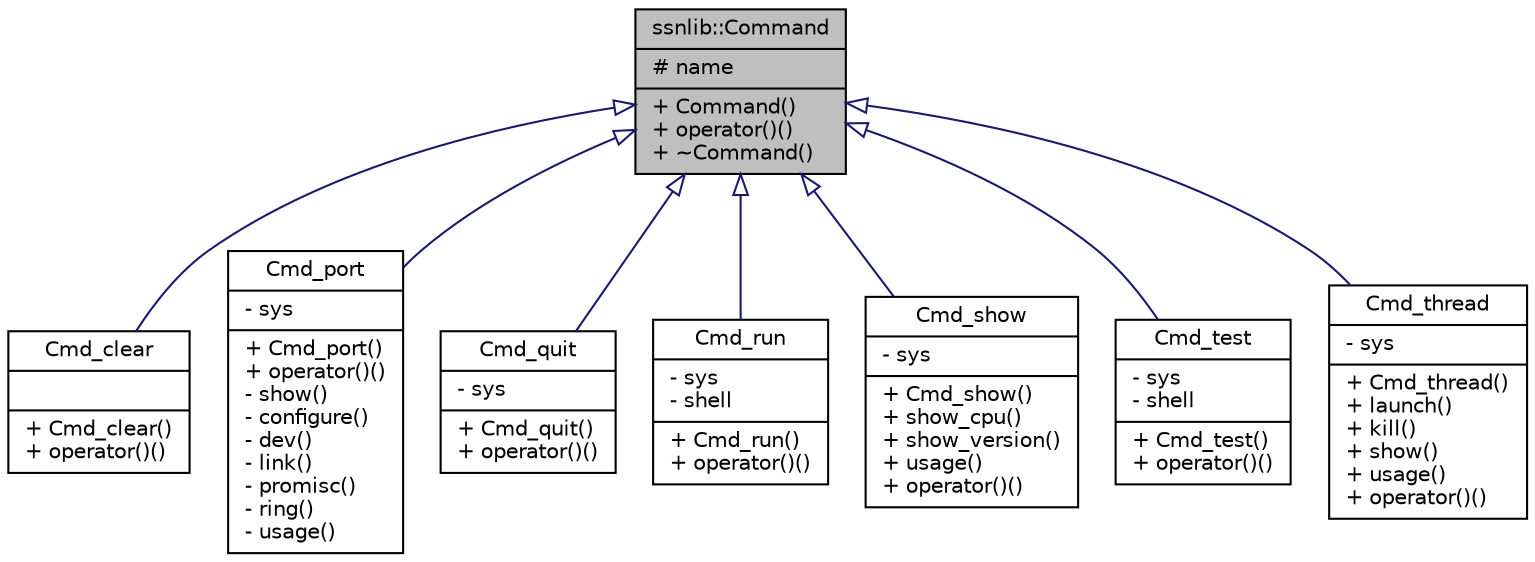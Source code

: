 digraph "ssnlib::Command"
{
  edge [fontname="Helvetica",fontsize="10",labelfontname="Helvetica",labelfontsize="10"];
  node [fontname="Helvetica",fontsize="10",shape=record];
  Node1 [label="{ssnlib::Command\n|# name\l|+ Command()\l+ operator()()\l+ ~Command()\l}",height=0.2,width=0.4,color="black", fillcolor="grey75", style="filled", fontcolor="black"];
  Node1 -> Node2 [dir="back",color="midnightblue",fontsize="10",style="solid",arrowtail="onormal",fontname="Helvetica"];
  Node2 [label="{Cmd_clear\n||+ Cmd_clear()\l+ operator()()\l}",height=0.2,width=0.4,color="black", fillcolor="white", style="filled",URL="$classCmd__clear.html"];
  Node1 -> Node3 [dir="back",color="midnightblue",fontsize="10",style="solid",arrowtail="onormal",fontname="Helvetica"];
  Node3 [label="{Cmd_port\n|- sys\l|+ Cmd_port()\l+ operator()()\l- show()\l- configure()\l- dev()\l- link()\l- promisc()\l- ring()\l- usage()\l}",height=0.2,width=0.4,color="black", fillcolor="white", style="filled",URL="$classCmd__port.html"];
  Node1 -> Node4 [dir="back",color="midnightblue",fontsize="10",style="solid",arrowtail="onormal",fontname="Helvetica"];
  Node4 [label="{Cmd_quit\n|- sys\l|+ Cmd_quit()\l+ operator()()\l}",height=0.2,width=0.4,color="black", fillcolor="white", style="filled",URL="$classCmd__quit.html"];
  Node1 -> Node5 [dir="back",color="midnightblue",fontsize="10",style="solid",arrowtail="onormal",fontname="Helvetica"];
  Node5 [label="{Cmd_run\n|- sys\l- shell\l|+ Cmd_run()\l+ operator()()\l}",height=0.2,width=0.4,color="black", fillcolor="white", style="filled",URL="$classCmd__run.html"];
  Node1 -> Node6 [dir="back",color="midnightblue",fontsize="10",style="solid",arrowtail="onormal",fontname="Helvetica"];
  Node6 [label="{Cmd_show\n|- sys\l|+ Cmd_show()\l+ show_cpu()\l+ show_version()\l+ usage()\l+ operator()()\l}",height=0.2,width=0.4,color="black", fillcolor="white", style="filled",URL="$classCmd__show.html"];
  Node1 -> Node7 [dir="back",color="midnightblue",fontsize="10",style="solid",arrowtail="onormal",fontname="Helvetica"];
  Node7 [label="{Cmd_test\n|- sys\l- shell\l|+ Cmd_test()\l+ operator()()\l}",height=0.2,width=0.4,color="black", fillcolor="white", style="filled",URL="$classCmd__test.html"];
  Node1 -> Node8 [dir="back",color="midnightblue",fontsize="10",style="solid",arrowtail="onormal",fontname="Helvetica"];
  Node8 [label="{Cmd_thread\n|- sys\l|+ Cmd_thread()\l+ launch()\l+ kill()\l+ show()\l+ usage()\l+ operator()()\l}",height=0.2,width=0.4,color="black", fillcolor="white", style="filled",URL="$classCmd__thread.html"];
}
